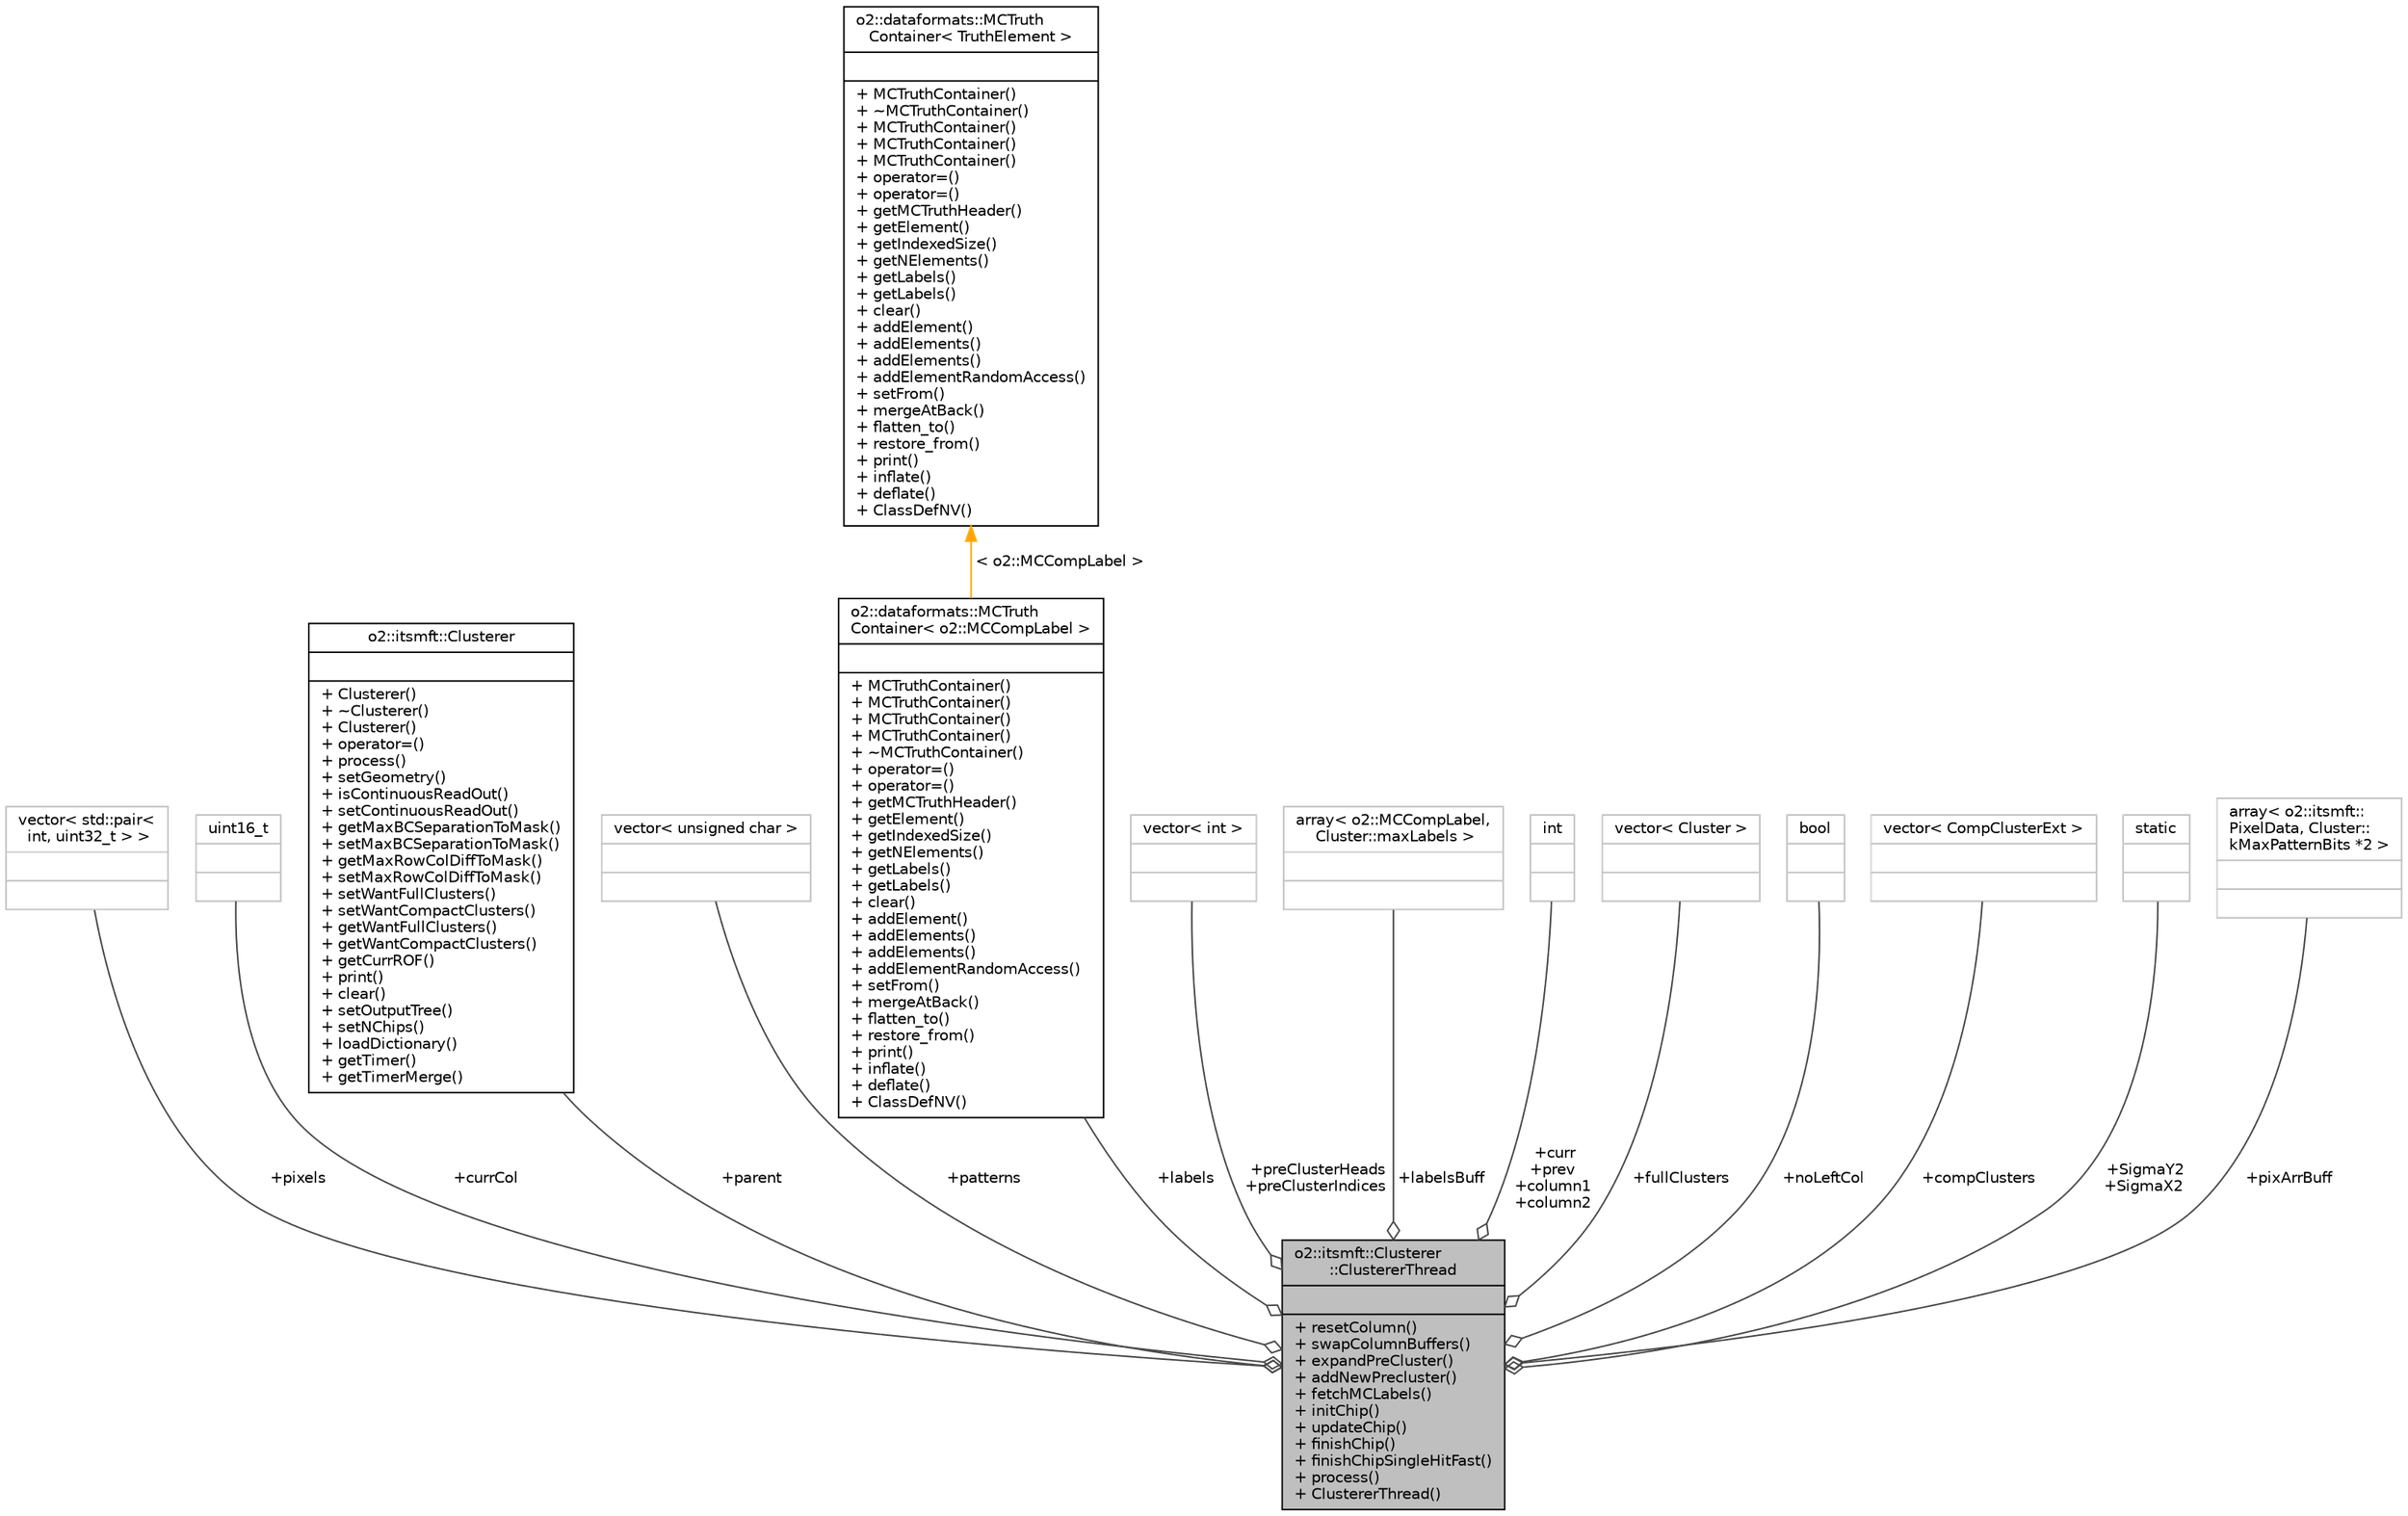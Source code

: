 digraph "o2::itsmft::Clusterer::ClustererThread"
{
 // INTERACTIVE_SVG=YES
  bgcolor="transparent";
  edge [fontname="Helvetica",fontsize="10",labelfontname="Helvetica",labelfontsize="10"];
  node [fontname="Helvetica",fontsize="10",shape=record];
  Node1 [label="{o2::itsmft::Clusterer\l::ClustererThread\n||+ resetColumn()\l+ swapColumnBuffers()\l+ expandPreCluster()\l+ addNewPrecluster()\l+ fetchMCLabels()\l+ initChip()\l+ updateChip()\l+ finishChip()\l+ finishChipSingleHitFast()\l+ process()\l+ ClustererThread()\l}",height=0.2,width=0.4,color="black", fillcolor="grey75", style="filled", fontcolor="black"];
  Node2 -> Node1 [color="grey25",fontsize="10",style="solid",label=" +pixels" ,arrowhead="odiamond",fontname="Helvetica"];
  Node2 [label="{vector\< std::pair\<\l int, uint32_t \> \>\n||}",height=0.2,width=0.4,color="grey75"];
  Node3 -> Node1 [color="grey25",fontsize="10",style="solid",label=" +currCol" ,arrowhead="odiamond",fontname="Helvetica"];
  Node3 [label="{uint16_t\n||}",height=0.2,width=0.4,color="grey75"];
  Node4 -> Node1 [color="grey25",fontsize="10",style="solid",label=" +parent" ,arrowhead="odiamond",fontname="Helvetica"];
  Node4 [label="{o2::itsmft::Clusterer\n||+ Clusterer()\l+ ~Clusterer()\l+ Clusterer()\l+ operator=()\l+ process()\l+ setGeometry()\l+ isContinuousReadOut()\l+ setContinuousReadOut()\l+ getMaxBCSeparationToMask()\l+ setMaxBCSeparationToMask()\l+ getMaxRowColDiffToMask()\l+ setMaxRowColDiffToMask()\l+ setWantFullClusters()\l+ setWantCompactClusters()\l+ getWantFullClusters()\l+ getWantCompactClusters()\l+ getCurrROF()\l+ print()\l+ clear()\l+ setOutputTree()\l+ setNChips()\l+ loadDictionary()\l+ getTimer()\l+ getTimerMerge()\l}",height=0.2,width=0.4,color="black",URL="$d5/db8/classo2_1_1itsmft_1_1Clusterer.html"];
  Node5 -> Node1 [color="grey25",fontsize="10",style="solid",label=" +patterns" ,arrowhead="odiamond",fontname="Helvetica"];
  Node5 [label="{vector\< unsigned char \>\n||}",height=0.2,width=0.4,color="grey75"];
  Node6 -> Node1 [color="grey25",fontsize="10",style="solid",label=" +labels" ,arrowhead="odiamond",fontname="Helvetica"];
  Node6 [label="{o2::dataformats::MCTruth\lContainer\< o2::MCCompLabel \>\n||+ MCTruthContainer()\l+ MCTruthContainer()\l+ MCTruthContainer()\l+ MCTruthContainer()\l+ ~MCTruthContainer()\l+ operator=()\l+ operator=()\l+ getMCTruthHeader()\l+ getElement()\l+ getIndexedSize()\l+ getNElements()\l+ getLabels()\l+ getLabels()\l+ clear()\l+ addElement()\l+ addElements()\l+ addElements()\l+ addElementRandomAccess()\l+ setFrom()\l+ mergeAtBack()\l+ flatten_to()\l+ restore_from()\l+ print()\l+ inflate()\l+ deflate()\l+ ClassDefNV()\l}",height=0.2,width=0.4,color="black",URL="$dc/daa/classo2_1_1dataformats_1_1MCTruthContainer.html"];
  Node7 -> Node6 [dir="back",color="orange",fontsize="10",style="solid",label=" \< o2::MCCompLabel \>" ,fontname="Helvetica"];
  Node7 [label="{o2::dataformats::MCTruth\lContainer\< TruthElement \>\n||+ MCTruthContainer()\l+ ~MCTruthContainer()\l+ MCTruthContainer()\l+ MCTruthContainer()\l+ MCTruthContainer()\l+ operator=()\l+ operator=()\l+ getMCTruthHeader()\l+ getElement()\l+ getIndexedSize()\l+ getNElements()\l+ getLabels()\l+ getLabels()\l+ clear()\l+ addElement()\l+ addElements()\l+ addElements()\l+ addElementRandomAccess()\l+ setFrom()\l+ mergeAtBack()\l+ flatten_to()\l+ restore_from()\l+ print()\l+ inflate()\l+ deflate()\l+ ClassDefNV()\l}",height=0.2,width=0.4,color="black",URL="$dc/daa/classo2_1_1dataformats_1_1MCTruthContainer.html",tooltip="A container to hold and manage MC truth information/labels. "];
  Node8 -> Node1 [color="grey25",fontsize="10",style="solid",label=" +preClusterHeads\n+preClusterIndices" ,arrowhead="odiamond",fontname="Helvetica"];
  Node8 [label="{vector\< int \>\n||}",height=0.2,width=0.4,color="grey75"];
  Node9 -> Node1 [color="grey25",fontsize="10",style="solid",label=" +labelsBuff" ,arrowhead="odiamond",fontname="Helvetica"];
  Node9 [label="{array\< o2::MCCompLabel,\l Cluster::maxLabels \>\n||}",height=0.2,width=0.4,color="grey75"];
  Node10 -> Node1 [color="grey25",fontsize="10",style="solid",label=" +curr\n+prev\n+column1\n+column2" ,arrowhead="odiamond",fontname="Helvetica"];
  Node10 [label="{int\n||}",height=0.2,width=0.4,color="grey75"];
  Node11 -> Node1 [color="grey25",fontsize="10",style="solid",label=" +fullClusters" ,arrowhead="odiamond",fontname="Helvetica"];
  Node11 [label="{vector\< Cluster \>\n||}",height=0.2,width=0.4,color="grey75"];
  Node12 -> Node1 [color="grey25",fontsize="10",style="solid",label=" +noLeftCol" ,arrowhead="odiamond",fontname="Helvetica"];
  Node12 [label="{bool\n||}",height=0.2,width=0.4,color="grey75"];
  Node13 -> Node1 [color="grey25",fontsize="10",style="solid",label=" +compClusters" ,arrowhead="odiamond",fontname="Helvetica"];
  Node13 [label="{vector\< CompClusterExt \>\n||}",height=0.2,width=0.4,color="grey75"];
  Node14 -> Node1 [color="grey25",fontsize="10",style="solid",label=" +SigmaY2\n+SigmaX2" ,arrowhead="odiamond",fontname="Helvetica"];
  Node14 [label="{static\n||}",height=0.2,width=0.4,color="grey75"];
  Node15 -> Node1 [color="grey25",fontsize="10",style="solid",label=" +pixArrBuff" ,arrowhead="odiamond",fontname="Helvetica"];
  Node15 [label="{array\< o2::itsmft::\lPixelData, Cluster::\lkMaxPatternBits *2 \>\n||}",height=0.2,width=0.4,color="grey75"];
}
